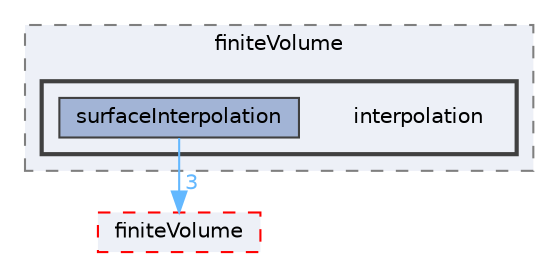 digraph "src/optimisation/adjointOptimisation/adjoint/finiteVolume/interpolation"
{
 // LATEX_PDF_SIZE
  bgcolor="transparent";
  edge [fontname=Helvetica,fontsize=10,labelfontname=Helvetica,labelfontsize=10];
  node [fontname=Helvetica,fontsize=10,shape=box,height=0.2,width=0.4];
  compound=true
  subgraph clusterdir_2c63daf54d8e3dba8009549c93157325 {
    graph [ bgcolor="#edf0f7", pencolor="grey50", label="finiteVolume", fontname=Helvetica,fontsize=10 style="filled,dashed", URL="dir_2c63daf54d8e3dba8009549c93157325.html",tooltip=""]
  subgraph clusterdir_61bf9d2f665033a11dac176bff8be788 {
    graph [ bgcolor="#edf0f7", pencolor="grey25", label="", fontname=Helvetica,fontsize=10 style="filled,bold", URL="dir_61bf9d2f665033a11dac176bff8be788.html",tooltip=""]
    dir_61bf9d2f665033a11dac176bff8be788 [shape=plaintext, label="interpolation"];
  dir_ac053c1cd238e4a2e8637c1a8506f80f [label="surfaceInterpolation", fillcolor="#a2b4d6", color="grey25", style="filled", URL="dir_ac053c1cd238e4a2e8637c1a8506f80f.html",tooltip=""];
  }
  }
  dir_9bd15774b555cf7259a6fa18f99fe99b [label="finiteVolume", fillcolor="#edf0f7", color="red", style="filled,dashed", URL="dir_9bd15774b555cf7259a6fa18f99fe99b.html",tooltip=""];
  dir_ac053c1cd238e4a2e8637c1a8506f80f->dir_9bd15774b555cf7259a6fa18f99fe99b [headlabel="3", labeldistance=1.5 headhref="dir_003848_001387.html" href="dir_003848_001387.html" color="steelblue1" fontcolor="steelblue1"];
}
